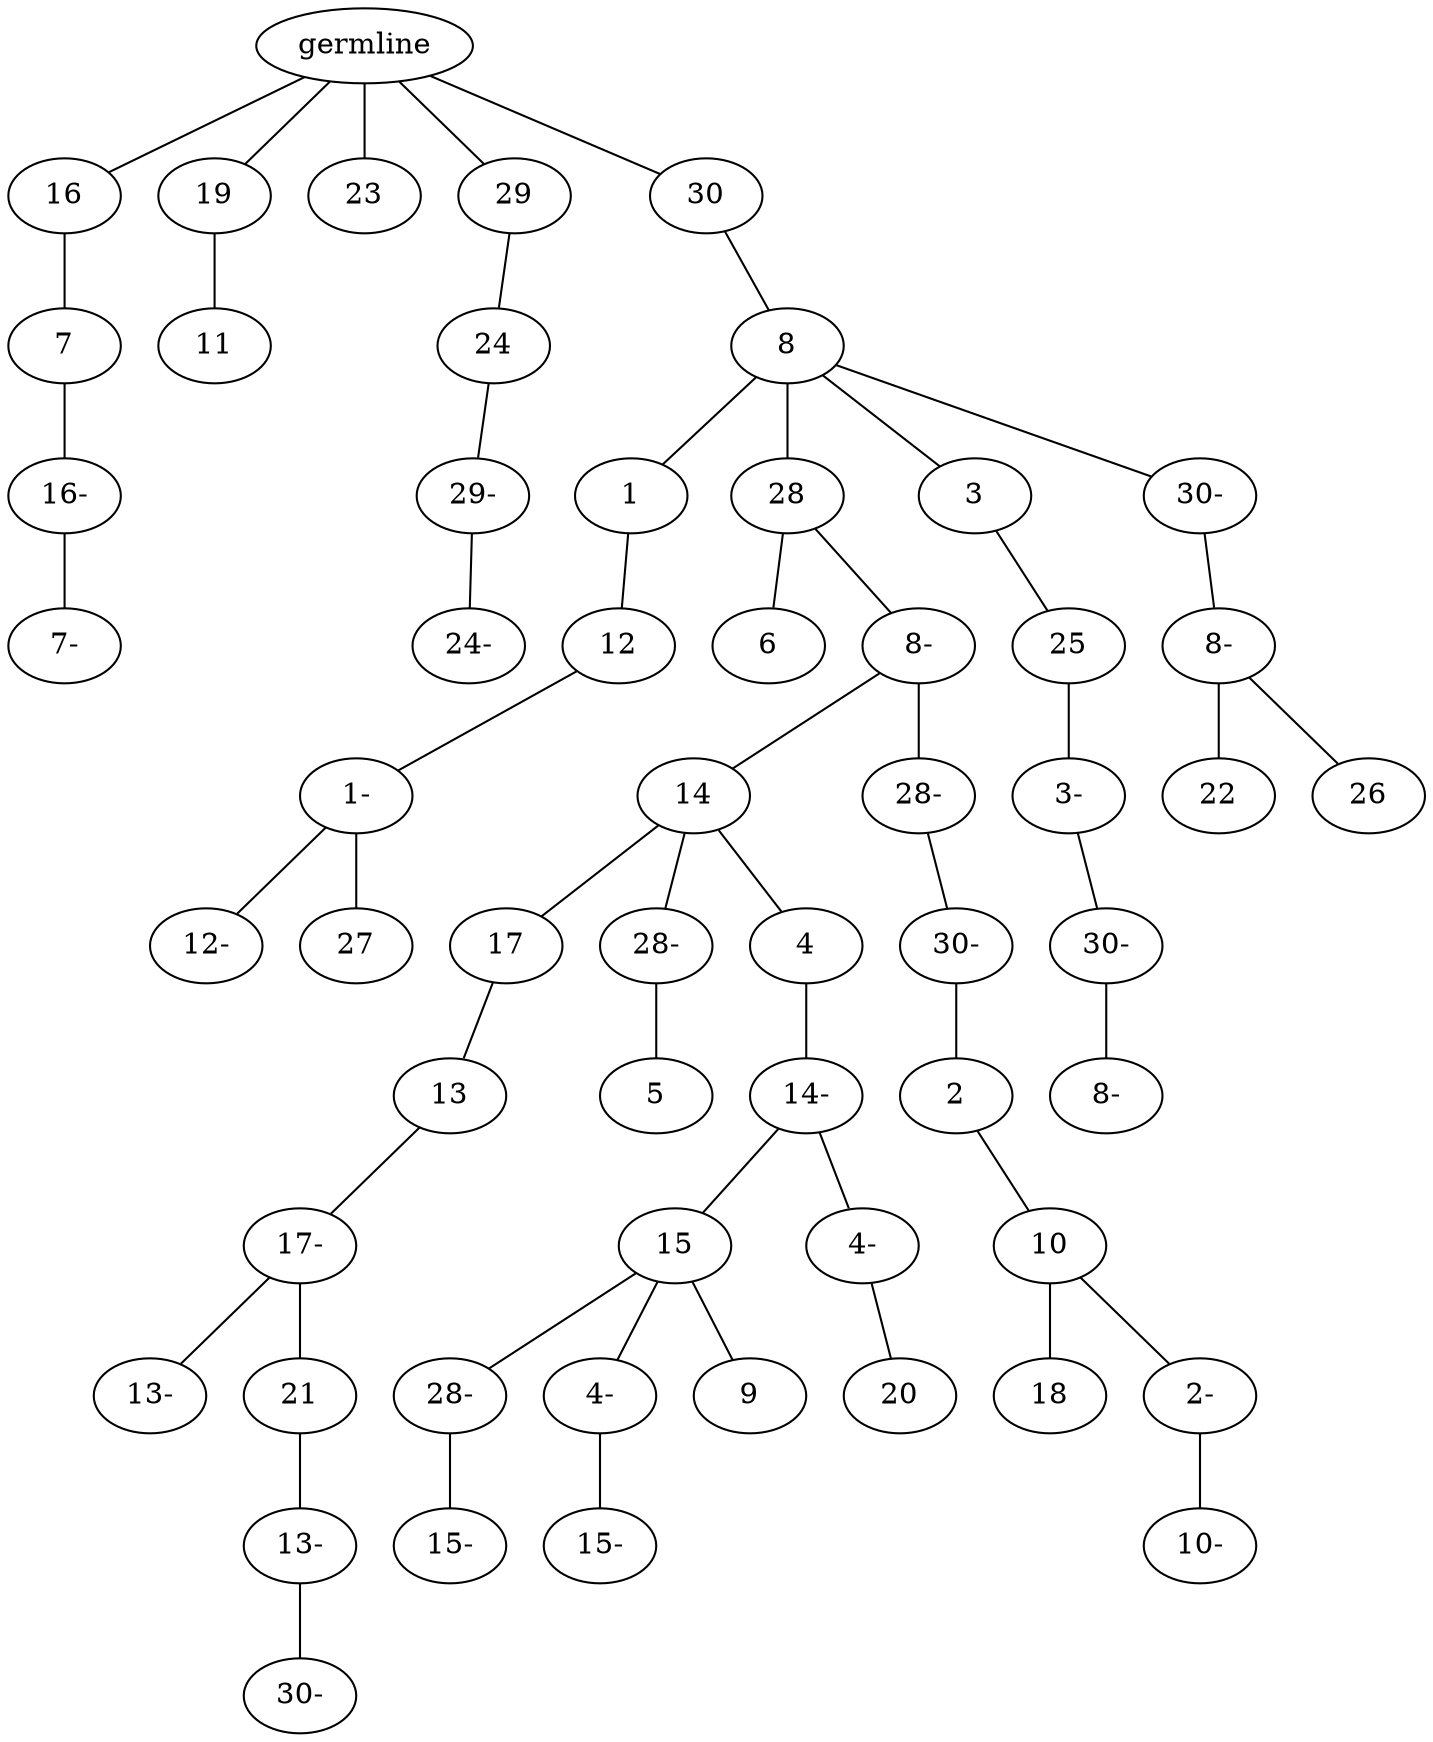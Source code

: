 graph tree {
    "140407022682608" [label="germline"];
    "140407022723760" [label="16"];
    "140407022325136" [label="7"];
    "140407022751552" [label="16-"];
    "140407022234448" [label="7-"];
    "140407022726832" [label="19"];
    "140407022750160" [label="11"];
    "140407022725104" [label="23"];
    "140407022726640" [label="29"];
    "140407022232288" [label="24"];
    "140407022231904" [label="29-"];
    "140407022232528" [label="24-"];
    "140407022750496" [label="30"];
    "140407022233056" [label="8"];
    "140407022233728" [label="1"];
    "140407022233248" [label="12"];
    "140407022311264" [label="1-"];
    "140407022312560" [label="12-"];
    "140407022310496" [label="27"];
    "140407022231712" [label="28"];
    "140407022234352" [label="6"];
    "140407022310640" [label="8-"];
    "140407022310352" [label="14"];
    "140407022312032" [label="17"];
    "140407022312320" [label="13"];
    "140407022313184" [label="17-"];
    "140407022311456" [label="13-"];
    "140407022310064" [label="21"];
    "140407022311984" [label="13-"];
    "140407022321920" [label="30-"];
    "140407022311504" [label="28-"];
    "140407022310736" [label="5"];
    "140407022309632" [label="4"];
    "140407022311792" [label="14-"];
    "140407022311024" [label="15"];
    "140407022313328" [label="28-"];
    "140407022312608" [label="15-"];
    "140407022312896" [label="4-"];
    "140407022309872" [label="15-"];
    "140407022313088" [label="9"];
    "140407022309488" [label="4-"];
    "140407022309968" [label="20"];
    "140407022312848" [label="28-"];
    "140407022310880" [label="30-"];
    "140407022310016" [label="2"];
    "140407022313376" [label="10"];
    "140407022039248" [label="18"];
    "140407022039968" [label="2-"];
    "140407022039344" [label="10-"];
    "140407022231664" [label="3"];
    "140407022311168" [label="25"];
    "140407022309776" [label="3-"];
    "140407022311312" [label="30-"];
    "140407022039680" [label="8-"];
    "140407022231856" [label="30-"];
    "140407022312464" [label="8-"];
    "140407022310832" [label="22"];
    "140407022309440" [label="26"];
    "140407022682608" -- "140407022723760";
    "140407022682608" -- "140407022726832";
    "140407022682608" -- "140407022725104";
    "140407022682608" -- "140407022726640";
    "140407022682608" -- "140407022750496";
    "140407022723760" -- "140407022325136";
    "140407022325136" -- "140407022751552";
    "140407022751552" -- "140407022234448";
    "140407022726832" -- "140407022750160";
    "140407022726640" -- "140407022232288";
    "140407022232288" -- "140407022231904";
    "140407022231904" -- "140407022232528";
    "140407022750496" -- "140407022233056";
    "140407022233056" -- "140407022233728";
    "140407022233056" -- "140407022231712";
    "140407022233056" -- "140407022231664";
    "140407022233056" -- "140407022231856";
    "140407022233728" -- "140407022233248";
    "140407022233248" -- "140407022311264";
    "140407022311264" -- "140407022312560";
    "140407022311264" -- "140407022310496";
    "140407022231712" -- "140407022234352";
    "140407022231712" -- "140407022310640";
    "140407022310640" -- "140407022310352";
    "140407022310640" -- "140407022312848";
    "140407022310352" -- "140407022312032";
    "140407022310352" -- "140407022311504";
    "140407022310352" -- "140407022309632";
    "140407022312032" -- "140407022312320";
    "140407022312320" -- "140407022313184";
    "140407022313184" -- "140407022311456";
    "140407022313184" -- "140407022310064";
    "140407022310064" -- "140407022311984";
    "140407022311984" -- "140407022321920";
    "140407022311504" -- "140407022310736";
    "140407022309632" -- "140407022311792";
    "140407022311792" -- "140407022311024";
    "140407022311792" -- "140407022309488";
    "140407022311024" -- "140407022313328";
    "140407022311024" -- "140407022312896";
    "140407022311024" -- "140407022313088";
    "140407022313328" -- "140407022312608";
    "140407022312896" -- "140407022309872";
    "140407022309488" -- "140407022309968";
    "140407022312848" -- "140407022310880";
    "140407022310880" -- "140407022310016";
    "140407022310016" -- "140407022313376";
    "140407022313376" -- "140407022039248";
    "140407022313376" -- "140407022039968";
    "140407022039968" -- "140407022039344";
    "140407022231664" -- "140407022311168";
    "140407022311168" -- "140407022309776";
    "140407022309776" -- "140407022311312";
    "140407022311312" -- "140407022039680";
    "140407022231856" -- "140407022312464";
    "140407022312464" -- "140407022310832";
    "140407022312464" -- "140407022309440";
}
